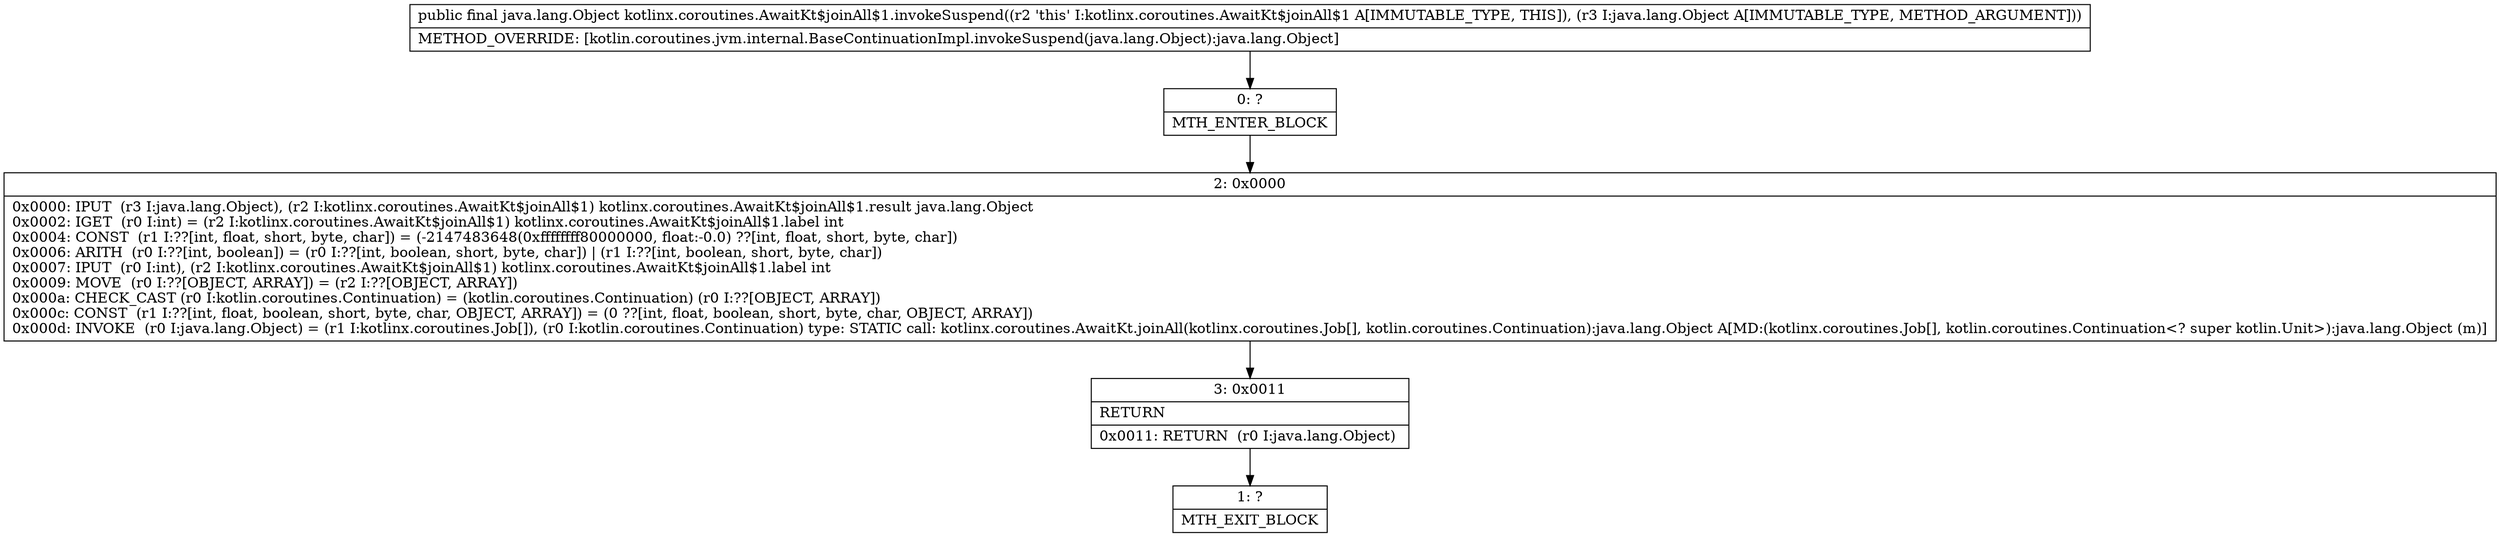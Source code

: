 digraph "CFG forkotlinx.coroutines.AwaitKt$joinAll$1.invokeSuspend(Ljava\/lang\/Object;)Ljava\/lang\/Object;" {
Node_0 [shape=record,label="{0\:\ ?|MTH_ENTER_BLOCK\l}"];
Node_2 [shape=record,label="{2\:\ 0x0000|0x0000: IPUT  (r3 I:java.lang.Object), (r2 I:kotlinx.coroutines.AwaitKt$joinAll$1) kotlinx.coroutines.AwaitKt$joinAll$1.result java.lang.Object \l0x0002: IGET  (r0 I:int) = (r2 I:kotlinx.coroutines.AwaitKt$joinAll$1) kotlinx.coroutines.AwaitKt$joinAll$1.label int \l0x0004: CONST  (r1 I:??[int, float, short, byte, char]) = (\-2147483648(0xffffffff80000000, float:\-0.0) ??[int, float, short, byte, char]) \l0x0006: ARITH  (r0 I:??[int, boolean]) = (r0 I:??[int, boolean, short, byte, char]) \| (r1 I:??[int, boolean, short, byte, char]) \l0x0007: IPUT  (r0 I:int), (r2 I:kotlinx.coroutines.AwaitKt$joinAll$1) kotlinx.coroutines.AwaitKt$joinAll$1.label int \l0x0009: MOVE  (r0 I:??[OBJECT, ARRAY]) = (r2 I:??[OBJECT, ARRAY]) \l0x000a: CHECK_CAST (r0 I:kotlin.coroutines.Continuation) = (kotlin.coroutines.Continuation) (r0 I:??[OBJECT, ARRAY]) \l0x000c: CONST  (r1 I:??[int, float, boolean, short, byte, char, OBJECT, ARRAY]) = (0 ??[int, float, boolean, short, byte, char, OBJECT, ARRAY]) \l0x000d: INVOKE  (r0 I:java.lang.Object) = (r1 I:kotlinx.coroutines.Job[]), (r0 I:kotlin.coroutines.Continuation) type: STATIC call: kotlinx.coroutines.AwaitKt.joinAll(kotlinx.coroutines.Job[], kotlin.coroutines.Continuation):java.lang.Object A[MD:(kotlinx.coroutines.Job[], kotlin.coroutines.Continuation\<? super kotlin.Unit\>):java.lang.Object (m)]\l}"];
Node_3 [shape=record,label="{3\:\ 0x0011|RETURN\l|0x0011: RETURN  (r0 I:java.lang.Object) \l}"];
Node_1 [shape=record,label="{1\:\ ?|MTH_EXIT_BLOCK\l}"];
MethodNode[shape=record,label="{public final java.lang.Object kotlinx.coroutines.AwaitKt$joinAll$1.invokeSuspend((r2 'this' I:kotlinx.coroutines.AwaitKt$joinAll$1 A[IMMUTABLE_TYPE, THIS]), (r3 I:java.lang.Object A[IMMUTABLE_TYPE, METHOD_ARGUMENT]))  | METHOD_OVERRIDE: [kotlin.coroutines.jvm.internal.BaseContinuationImpl.invokeSuspend(java.lang.Object):java.lang.Object]\l}"];
MethodNode -> Node_0;Node_0 -> Node_2;
Node_2 -> Node_3;
Node_3 -> Node_1;
}


